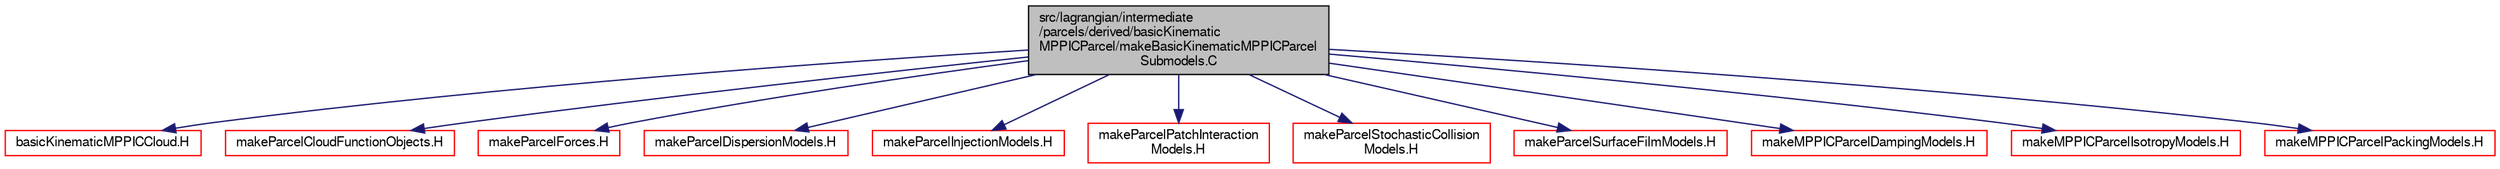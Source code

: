 digraph "src/lagrangian/intermediate/parcels/derived/basicKinematicMPPICParcel/makeBasicKinematicMPPICParcelSubmodels.C"
{
  bgcolor="transparent";
  edge [fontname="FreeSans",fontsize="10",labelfontname="FreeSans",labelfontsize="10"];
  node [fontname="FreeSans",fontsize="10",shape=record];
  Node0 [label="src/lagrangian/intermediate\l/parcels/derived/basicKinematic\lMPPICParcel/makeBasicKinematicMPPICParcel\lSubmodels.C",height=0.2,width=0.4,color="black", fillcolor="grey75", style="filled", fontcolor="black"];
  Node0 -> Node1 [color="midnightblue",fontsize="10",style="solid",fontname="FreeSans"];
  Node1 [label="basicKinematicMPPICCloud.H",height=0.2,width=0.4,color="red",URL="$a05168.html"];
  Node0 -> Node420 [color="midnightblue",fontsize="10",style="solid",fontname="FreeSans"];
  Node420 [label="makeParcelCloudFunctionObjects.H",height=0.2,width=0.4,color="red",URL="$a05333.html"];
  Node0 -> Node435 [color="midnightblue",fontsize="10",style="solid",fontname="FreeSans"];
  Node435 [label="makeParcelForces.H",height=0.2,width=0.4,color="red",URL="$a05342.html"];
  Node0 -> Node456 [color="midnightblue",fontsize="10",style="solid",fontname="FreeSans"];
  Node456 [label="makeParcelDispersionModels.H",height=0.2,width=0.4,color="red",URL="$a05339.html"];
  Node0 -> Node459 [color="midnightblue",fontsize="10",style="solid",fontname="FreeSans"];
  Node459 [label="makeParcelInjectionModels.H",height=0.2,width=0.4,color="red",URL="$a05348.html"];
  Node0 -> Node480 [color="midnightblue",fontsize="10",style="solid",fontname="FreeSans"];
  Node480 [label="makeParcelPatchInteraction\lModels.H",height=0.2,width=0.4,color="red",URL="$a05351.html"];
  Node0 -> Node490 [color="midnightblue",fontsize="10",style="solid",fontname="FreeSans"];
  Node490 [label="makeParcelStochasticCollision\lModels.H",height=0.2,width=0.4,color="red",URL="$a05354.html"];
  Node0 -> Node493 [color="midnightblue",fontsize="10",style="solid",fontname="FreeSans"];
  Node493 [label="makeParcelSurfaceFilmModels.H",height=0.2,width=0.4,color="red",URL="$a05357.html"];
  Node0 -> Node497 [color="midnightblue",fontsize="10",style="solid",fontname="FreeSans"];
  Node497 [label="makeMPPICParcelDampingModels.H",height=0.2,width=0.4,color="red",URL="$a05324.html"];
  Node0 -> Node501 [color="midnightblue",fontsize="10",style="solid",fontname="FreeSans"];
  Node501 [label="makeMPPICParcelIsotropyModels.H",height=0.2,width=0.4,color="red",URL="$a05327.html"];
  Node0 -> Node505 [color="midnightblue",fontsize="10",style="solid",fontname="FreeSans"];
  Node505 [label="makeMPPICParcelPackingModels.H",height=0.2,width=0.4,color="red",URL="$a05330.html"];
}
